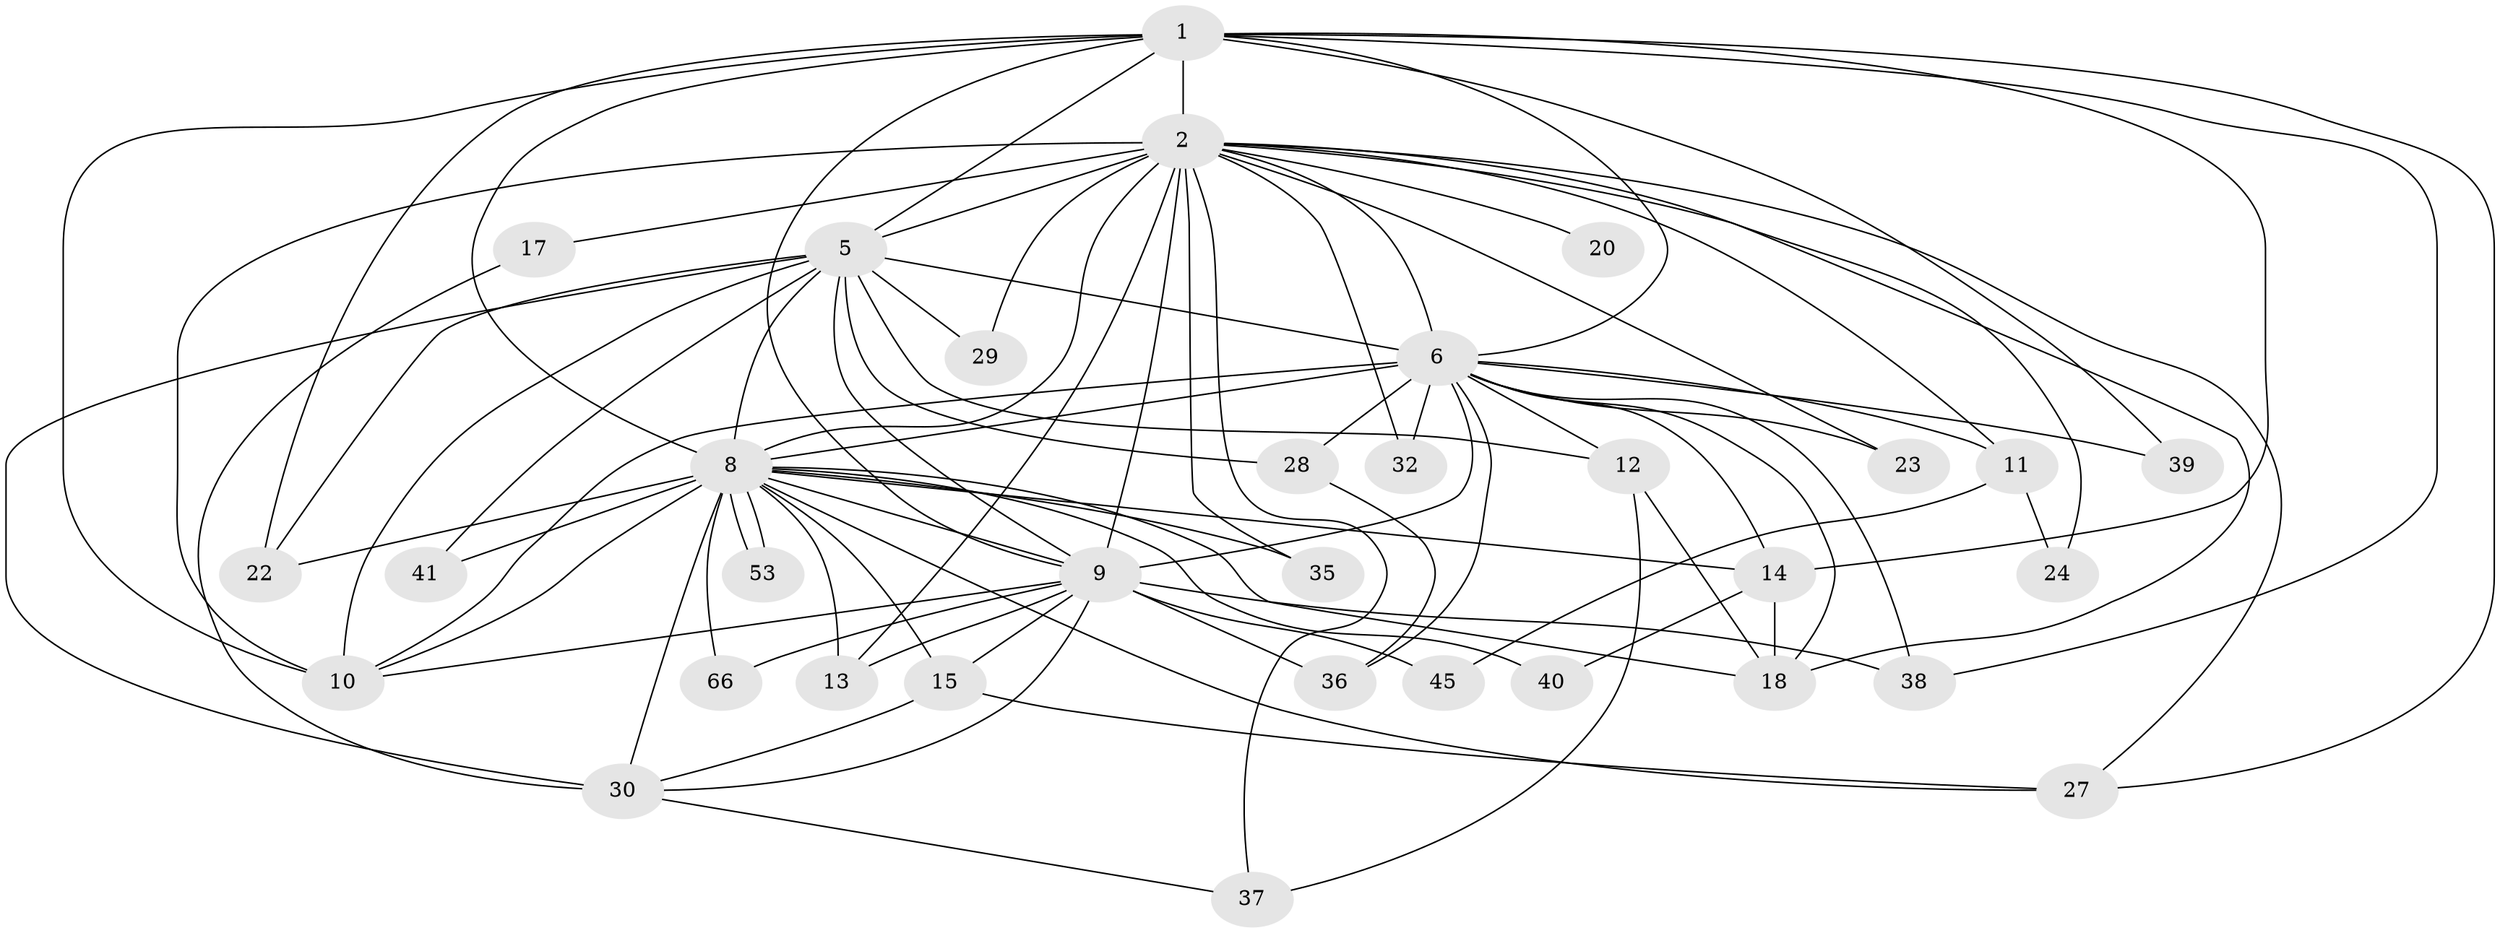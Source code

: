 // original degree distribution, {15: 0.045454545454545456, 17: 0.015151515151515152, 14: 0.015151515151515152, 19: 0.015151515151515152, 20: 0.015151515151515152, 25: 0.015151515151515152, 18: 0.015151515151515152, 9: 0.015151515151515152, 4: 0.07575757575757576, 3: 0.16666666666666666, 6: 0.015151515151515152, 2: 0.5606060606060606, 7: 0.030303030303030304}
// Generated by graph-tools (version 1.1) at 2025/13/03/09/25 04:13:40]
// undirected, 33 vertices, 85 edges
graph export_dot {
graph [start="1"]
  node [color=gray90,style=filled];
  1;
  2 [super="+52+3"];
  5 [super="+60+25+33+7+50+61"];
  6 [super="+34"];
  8 [super="+48"];
  9;
  10;
  11;
  12 [super="+26+21"];
  13 [super="+19"];
  14 [super="+56+59"];
  15;
  17;
  18 [super="+58"];
  20;
  22;
  23;
  24;
  27 [super="+43"];
  28 [super="+51"];
  29;
  30 [super="+54+62+63"];
  32;
  35;
  36;
  37;
  38;
  39;
  40;
  41;
  45;
  53;
  66;
  1 -- 2 [weight=3];
  1 -- 5 [weight=2];
  1 -- 6;
  1 -- 8;
  1 -- 9;
  1 -- 10;
  1 -- 14 [weight=2];
  1 -- 22;
  1 -- 27;
  1 -- 38;
  1 -- 39;
  2 -- 5 [weight=6];
  2 -- 6 [weight=3];
  2 -- 8 [weight=4];
  2 -- 9 [weight=3];
  2 -- 10 [weight=3];
  2 -- 11;
  2 -- 13;
  2 -- 18 [weight=2];
  2 -- 20 [weight=2];
  2 -- 23;
  2 -- 35;
  2 -- 32 [weight=2];
  2 -- 37;
  2 -- 17 [weight=2];
  2 -- 24;
  2 -- 27;
  2 -- 29;
  5 -- 6 [weight=4];
  5 -- 8 [weight=4];
  5 -- 9 [weight=4];
  5 -- 10 [weight=2];
  5 -- 28;
  5 -- 30 [weight=2];
  5 -- 41;
  5 -- 12;
  5 -- 22;
  5 -- 29;
  6 -- 8;
  6 -- 9;
  6 -- 10;
  6 -- 11;
  6 -- 23;
  6 -- 28;
  6 -- 32;
  6 -- 36;
  6 -- 39;
  6 -- 14;
  6 -- 12;
  6 -- 38;
  6 -- 18;
  8 -- 9;
  8 -- 10;
  8 -- 14;
  8 -- 15;
  8 -- 22;
  8 -- 35;
  8 -- 40;
  8 -- 41;
  8 -- 53;
  8 -- 53;
  8 -- 66;
  8 -- 30;
  8 -- 13;
  8 -- 18;
  8 -- 27;
  9 -- 10;
  9 -- 13;
  9 -- 15;
  9 -- 36;
  9 -- 38;
  9 -- 45;
  9 -- 66;
  9 -- 30;
  11 -- 24;
  11 -- 45;
  12 -- 18;
  12 -- 37;
  14 -- 18 [weight=2];
  14 -- 40;
  15 -- 27;
  15 -- 30;
  17 -- 30;
  28 -- 36;
  30 -- 37;
}
